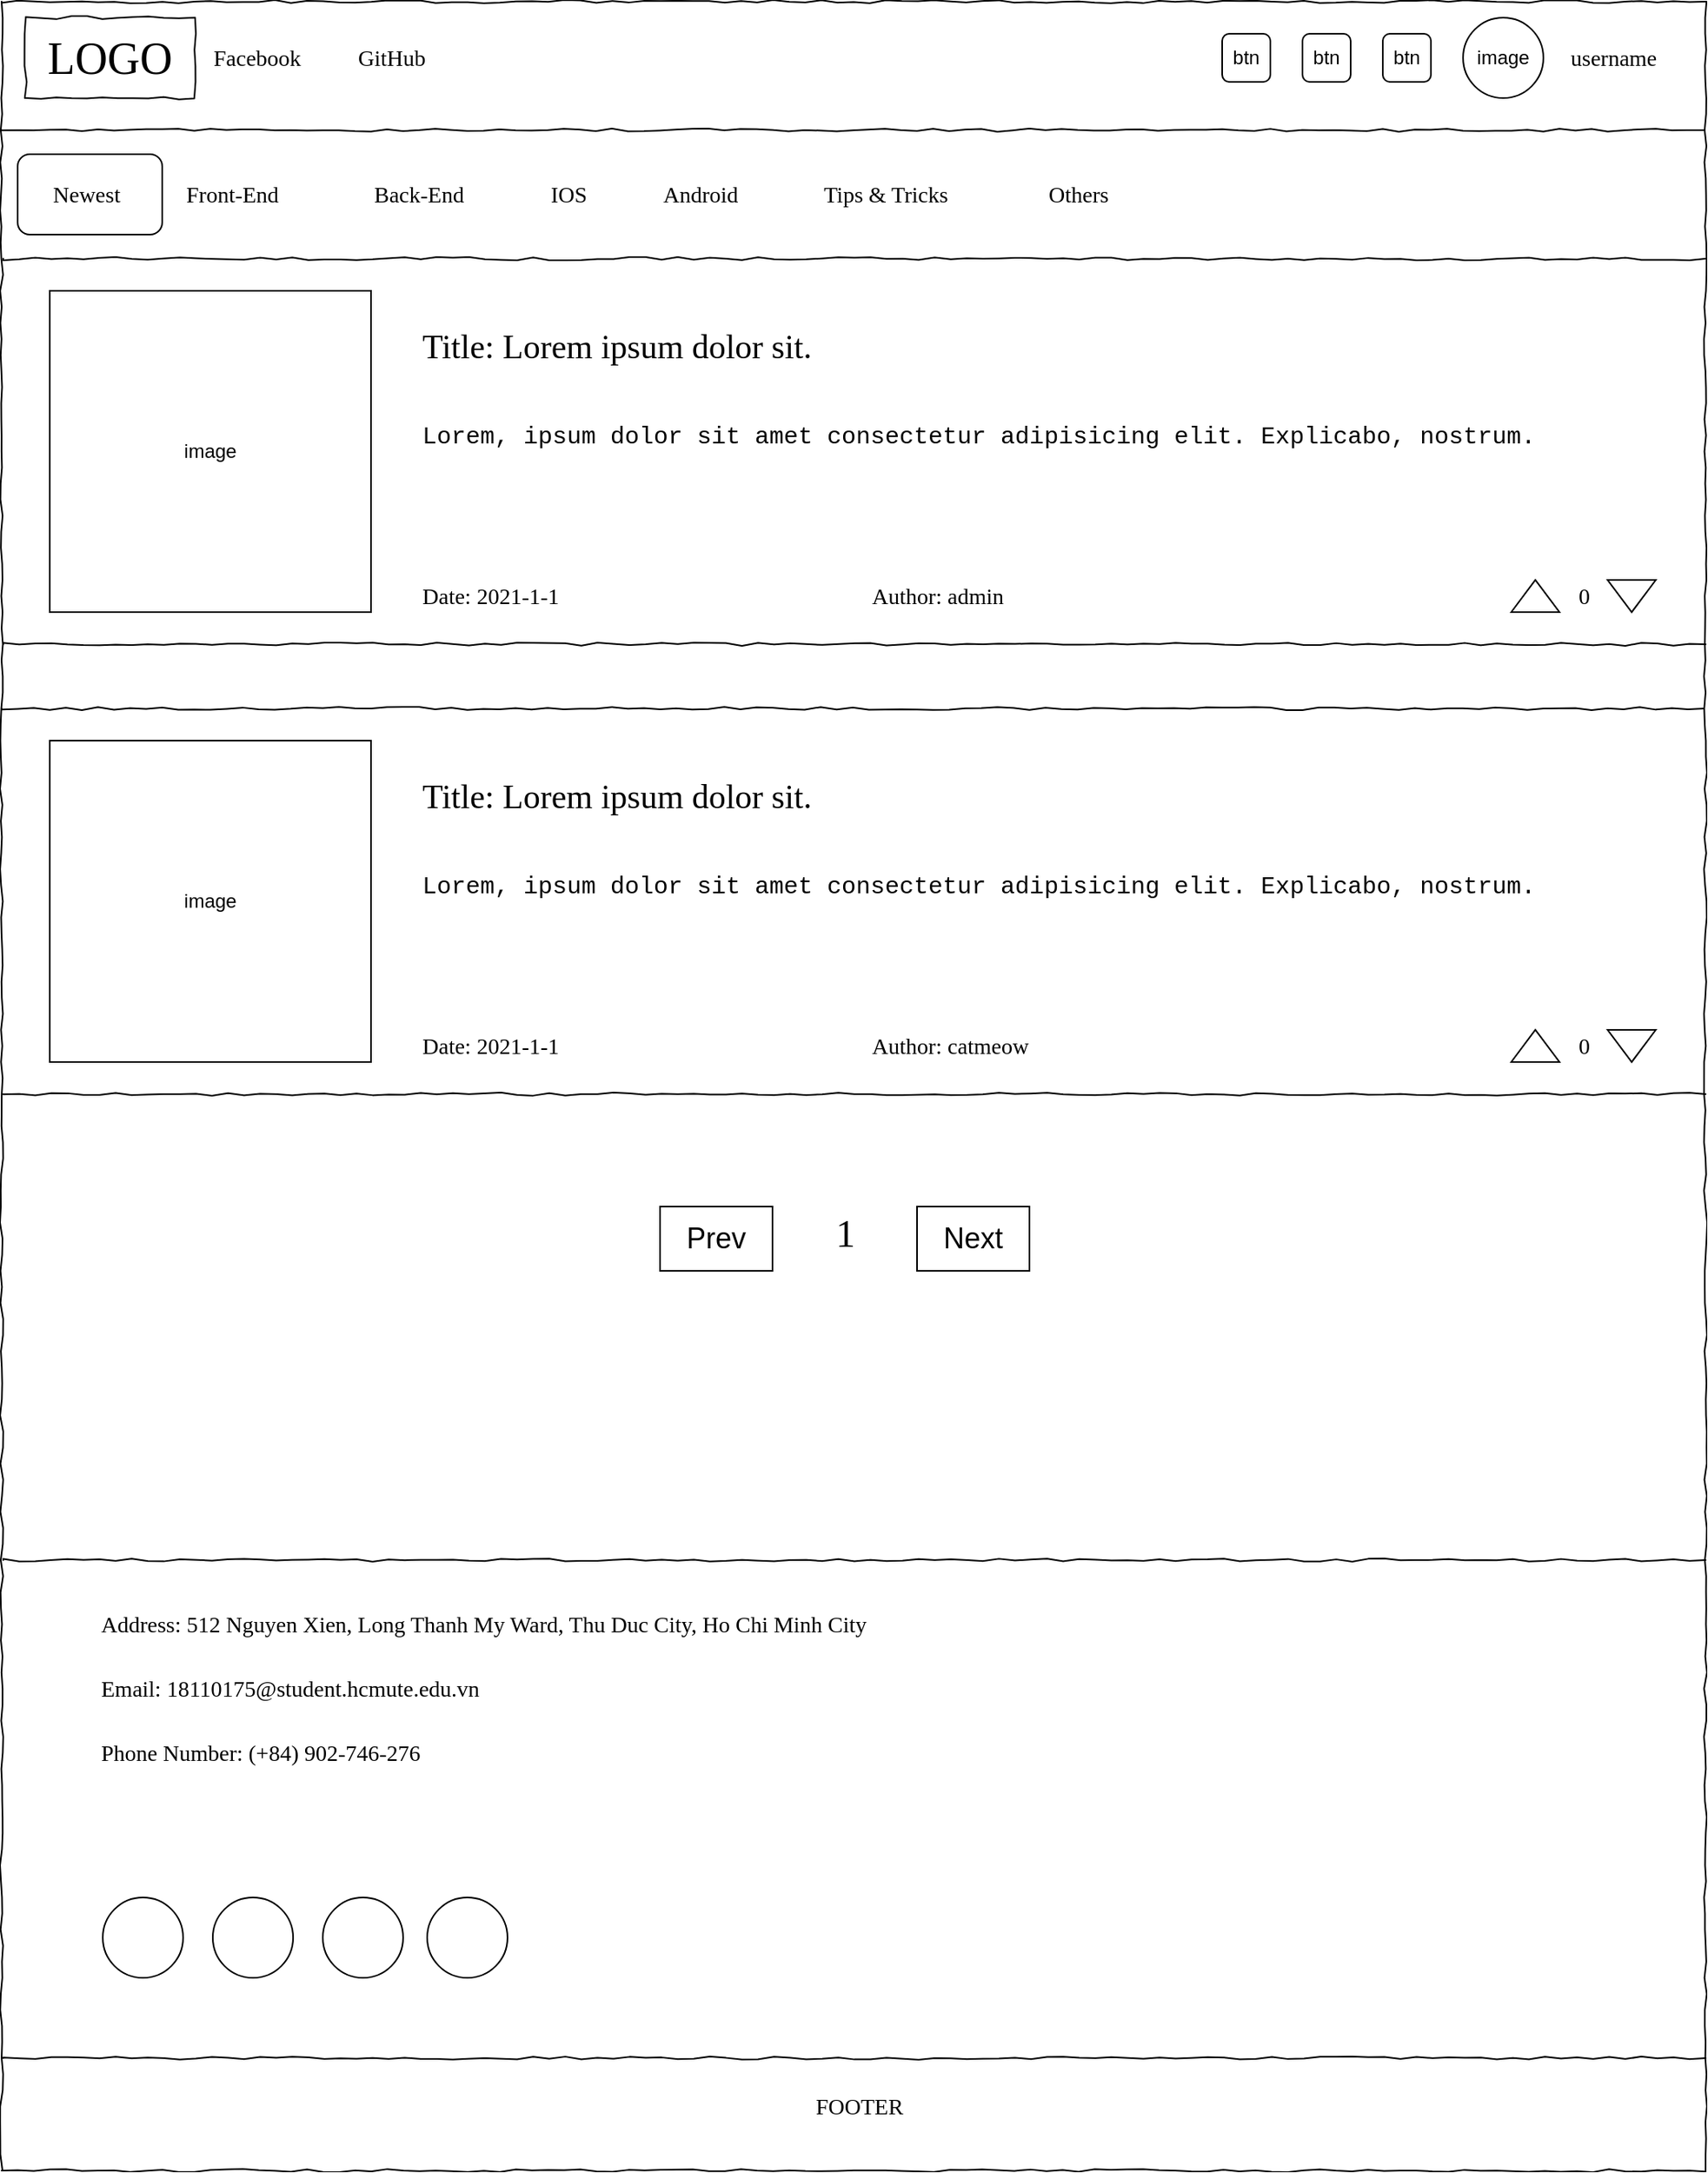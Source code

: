 <mxfile version="16.1.0" type="github" pages="4">
  <diagram name="HomePage" id="03018318-947c-dd8e-b7a3-06fadd420f32">
    <mxGraphModel dx="1246" dy="707" grid="1" gridSize="10" guides="1" tooltips="1" connect="1" arrows="1" fold="1" page="1" pageScale="1" pageWidth="1100" pageHeight="850" background="none" math="0" shadow="0">
      <root>
        <mxCell id="0" />
        <mxCell id="1" parent="0" />
        <mxCell id="677b7b8949515195-1" value="&lt;span style=&quot;color: rgba(0 , 0 , 0 , 0) ; font-family: monospace ; font-size: 0px&quot;&gt;jjhhgv&lt;/span&gt;" style="whiteSpace=wrap;html=1;rounded=0;shadow=0;labelBackgroundColor=none;strokeColor=#000000;strokeWidth=1;fillColor=none;fontFamily=Verdana;fontSize=12;fontColor=#000000;align=center;comic=1;" parent="1" vertex="1">
          <mxGeometry x="20" y="20" width="1061" height="1350" as="geometry" />
        </mxCell>
        <mxCell id="677b7b8949515195-2" value="LOGO" style="whiteSpace=wrap;html=1;rounded=0;shadow=0;labelBackgroundColor=none;strokeWidth=1;fontFamily=Verdana;fontSize=28;align=center;comic=1;" parent="1" vertex="1">
          <mxGeometry x="35" y="30" width="105" height="50" as="geometry" />
        </mxCell>
        <mxCell id="677b7b8949515195-4" value="Facebook" style="text;html=1;points=[];align=left;verticalAlign=top;spacingTop=-4;fontSize=14;fontFamily=Verdana" parent="1" vertex="1">
          <mxGeometry x="150" y="45" width="70" height="20" as="geometry" />
        </mxCell>
        <mxCell id="677b7b8949515195-5" value="GitHub" style="text;html=1;points=[];align=left;verticalAlign=top;spacingTop=-4;fontSize=14;fontFamily=Verdana" parent="1" vertex="1">
          <mxGeometry x="240" y="45" width="60" height="20" as="geometry" />
        </mxCell>
        <mxCell id="677b7b8949515195-6" value="username" style="text;html=1;points=[];align=left;verticalAlign=top;spacingTop=-4;fontSize=14;fontFamily=Verdana" parent="1" vertex="1">
          <mxGeometry x="995" y="45" width="60" height="20" as="geometry" />
        </mxCell>
        <mxCell id="677b7b8949515195-9" value="" style="line;strokeWidth=1;html=1;rounded=0;shadow=0;labelBackgroundColor=none;fillColor=none;fontFamily=Verdana;fontSize=14;fontColor=#000000;align=center;comic=1;" parent="1" vertex="1">
          <mxGeometry x="20" y="50" width="1060" height="100" as="geometry" />
        </mxCell>
        <mxCell id="677b7b8949515195-12" value="Front-End" style="text;html=1;points=[];align=left;verticalAlign=top;spacingTop=-4;fontSize=14;fontFamily=Verdana" parent="1" vertex="1">
          <mxGeometry x="133" y="130" width="87" height="20" as="geometry" />
        </mxCell>
        <mxCell id="677b7b8949515195-13" value="Back-End" style="text;html=1;points=[];align=left;verticalAlign=top;spacingTop=-4;fontSize=14;fontFamily=Verdana" parent="1" vertex="1">
          <mxGeometry x="250" y="130" width="60" height="20" as="geometry" />
        </mxCell>
        <mxCell id="U6qzgW5tZ1UKqhicehqg-9" value="image" style="ellipse;whiteSpace=wrap;html=1;aspect=fixed;" parent="1" vertex="1">
          <mxGeometry x="930" y="30" width="50" height="50" as="geometry" />
        </mxCell>
        <mxCell id="U6qzgW5tZ1UKqhicehqg-12" value="IOS" style="text;html=1;points=[];align=left;verticalAlign=top;spacingTop=-4;fontSize=14;fontFamily=Verdana" parent="1" vertex="1">
          <mxGeometry x="360" y="130" width="60" height="20" as="geometry" />
        </mxCell>
        <mxCell id="U6qzgW5tZ1UKqhicehqg-13" value="Android" style="text;html=1;points=[];align=left;verticalAlign=top;spacingTop=-4;fontSize=14;fontFamily=Verdana" parent="1" vertex="1">
          <mxGeometry x="430" y="130" width="60" height="20" as="geometry" />
        </mxCell>
        <mxCell id="U6qzgW5tZ1UKqhicehqg-14" value="Tips &amp;amp; Tricks" style="text;html=1;points=[];align=left;verticalAlign=top;spacingTop=-4;fontSize=14;fontFamily=Verdana" parent="1" vertex="1">
          <mxGeometry x="530" y="130" width="60" height="20" as="geometry" />
        </mxCell>
        <mxCell id="U6qzgW5tZ1UKqhicehqg-15" value="Others" style="text;html=1;points=[];align=left;verticalAlign=top;spacingTop=-4;fontSize=14;fontFamily=Verdana" parent="1" vertex="1">
          <mxGeometry x="670" y="130" width="60" height="20" as="geometry" />
        </mxCell>
        <mxCell id="U6qzgW5tZ1UKqhicehqg-17" value="image" style="whiteSpace=wrap;html=1;aspect=fixed;" parent="1" vertex="1">
          <mxGeometry x="50" y="200" width="200" height="200" as="geometry" />
        </mxCell>
        <mxCell id="U6qzgW5tZ1UKqhicehqg-20" value="Date: 2021-1-1" style="text;html=1;points=[];align=left;verticalAlign=top;spacingTop=-4;fontSize=14;fontFamily=Verdana" parent="1" vertex="1">
          <mxGeometry x="280" y="380" width="110" height="20" as="geometry" />
        </mxCell>
        <mxCell id="U6qzgW5tZ1UKqhicehqg-21" value="Author: admin" style="text;html=1;points=[];align=left;verticalAlign=top;spacingTop=-4;fontSize=14;fontFamily=Verdana" parent="1" vertex="1">
          <mxGeometry x="560" y="380" width="60" height="20" as="geometry" />
        </mxCell>
        <mxCell id="U6qzgW5tZ1UKqhicehqg-28" value="" style="triangle;whiteSpace=wrap;html=1;strokeWidth=1;direction=south;" parent="1" vertex="1">
          <mxGeometry x="1020" y="380" width="30" height="20" as="geometry" />
        </mxCell>
        <mxCell id="U6qzgW5tZ1UKqhicehqg-29" value="" style="triangle;whiteSpace=wrap;html=1;strokeWidth=1;direction=north;" parent="1" vertex="1">
          <mxGeometry x="960" y="380" width="30" height="20" as="geometry" />
        </mxCell>
        <mxCell id="U6qzgW5tZ1UKqhicehqg-30" value="0" style="text;html=1;points=[];align=center;verticalAlign=top;spacingTop=-4;fontSize=14;fontFamily=Verdana" parent="1" vertex="1">
          <mxGeometry x="990" y="380" width="30" height="20" as="geometry" />
        </mxCell>
        <mxCell id="U6qzgW5tZ1UKqhicehqg-31" value="image" style="whiteSpace=wrap;html=1;aspect=fixed;" parent="1" vertex="1">
          <mxGeometry x="50" y="480" width="200" height="200" as="geometry" />
        </mxCell>
        <mxCell id="U6qzgW5tZ1UKqhicehqg-32" value="&lt;span style=&quot;font-size: 21px&quot;&gt;Title:&amp;nbsp;&lt;/span&gt;&lt;span style=&quot;font-size: 21px&quot;&gt;Lorem ipsum dolor sit.&lt;/span&gt;" style="text;html=1;points=[];align=left;verticalAlign=top;spacingTop=-4;fontSize=14;fontFamily=Verdana" parent="1" vertex="1">
          <mxGeometry x="280" y="220" width="220" height="40" as="geometry" />
        </mxCell>
        <mxCell id="U6qzgW5tZ1UKqhicehqg-33" value="&lt;font style=&quot;font-size: 21px&quot;&gt;Title:&amp;nbsp;Lorem ipsum dolor sit.&lt;/font&gt;" style="text;html=1;points=[];align=left;verticalAlign=top;spacingTop=-4;fontSize=14;fontFamily=Verdana" parent="1" vertex="1">
          <mxGeometry x="280" y="500" width="220" height="40" as="geometry" />
        </mxCell>
        <mxCell id="U6qzgW5tZ1UKqhicehqg-34" value="Date: 2021-1-1" style="text;html=1;points=[];align=left;verticalAlign=top;spacingTop=-4;fontSize=14;fontFamily=Verdana" parent="1" vertex="1">
          <mxGeometry x="280" y="660" width="110" height="20" as="geometry" />
        </mxCell>
        <mxCell id="U6qzgW5tZ1UKqhicehqg-35" value="Author: catmeow" style="text;html=1;points=[];align=left;verticalAlign=top;spacingTop=-4;fontSize=14;fontFamily=Verdana" parent="1" vertex="1">
          <mxGeometry x="560" y="660" width="60" height="20" as="geometry" />
        </mxCell>
        <mxCell id="U6qzgW5tZ1UKqhicehqg-36" value="" style="triangle;whiteSpace=wrap;html=1;strokeWidth=1;direction=north;" parent="1" vertex="1">
          <mxGeometry x="960" y="660" width="30" height="20" as="geometry" />
        </mxCell>
        <mxCell id="U6qzgW5tZ1UKqhicehqg-37" value="" style="triangle;whiteSpace=wrap;html=1;strokeWidth=1;direction=south;" parent="1" vertex="1">
          <mxGeometry x="1020" y="660" width="30" height="20" as="geometry" />
        </mxCell>
        <mxCell id="U6qzgW5tZ1UKqhicehqg-38" value="0" style="text;html=1;points=[];align=center;verticalAlign=top;spacingTop=-4;fontSize=14;fontFamily=Verdana" parent="1" vertex="1">
          <mxGeometry x="990" y="660" width="30" height="20" as="geometry" />
        </mxCell>
        <mxCell id="U6qzgW5tZ1UKqhicehqg-40" value="Prev" style="rounded=0;whiteSpace=wrap;html=1;fontSize=18;strokeWidth=1;" parent="1" vertex="1">
          <mxGeometry x="430" y="770" width="70" height="40" as="geometry" />
        </mxCell>
        <mxCell id="U6qzgW5tZ1UKqhicehqg-41" value="Next" style="rounded=0;whiteSpace=wrap;html=1;fontSize=18;strokeWidth=1;" parent="1" vertex="1">
          <mxGeometry x="590" y="770" width="70" height="40" as="geometry" />
        </mxCell>
        <mxCell id="U6qzgW5tZ1UKqhicehqg-42" value="&lt;span style=&quot;line-height: 1.2&quot;&gt;&lt;font style=&quot;font-size: 24px&quot;&gt;1&lt;/font&gt;&lt;/span&gt;" style="text;html=1;points=[];align=center;verticalAlign=top;spacingTop=-4;fontSize=14;fontFamily=Verdana" parent="1" vertex="1">
          <mxGeometry x="510" y="770" width="70" height="40" as="geometry" />
        </mxCell>
        <mxCell id="l-I5OwBLCRgFZHkfo6L_-5" value="Address: 512 Nguyen Xien, Long Thanh My Ward, Thu Duc City, Ho Chi Minh City" style="text;html=1;points=[];align=left;verticalAlign=top;spacingTop=-4;fontSize=14;fontFamily=Verdana" parent="1" vertex="1">
          <mxGeometry x="80" y="1020" width="690" height="20" as="geometry" />
        </mxCell>
        <mxCell id="l-I5OwBLCRgFZHkfo6L_-6" value="Email: 18110175@student.hcmute.edu.vn" style="text;html=1;points=[];align=left;verticalAlign=top;spacingTop=-4;fontSize=14;fontFamily=Verdana" parent="1" vertex="1">
          <mxGeometry x="80" y="1060" width="310" height="20" as="geometry" />
        </mxCell>
        <mxCell id="l-I5OwBLCRgFZHkfo6L_-7" value="Phone Number: (+84) 902-746-276" style="text;html=1;points=[];align=left;verticalAlign=top;spacingTop=-4;fontSize=14;fontFamily=Verdana" parent="1" vertex="1">
          <mxGeometry x="80" y="1100" width="320" height="20" as="geometry" />
        </mxCell>
        <mxCell id="l-I5OwBLCRgFZHkfo6L_-12" value="" style="ellipse;whiteSpace=wrap;html=1;aspect=fixed;rounded=0;shadow=0;glass=0;sketch=0;fontSize=24;strokeWidth=1;" parent="1" vertex="1">
          <mxGeometry x="83" y="1200" width="50" height="50" as="geometry" />
        </mxCell>
        <mxCell id="l-I5OwBLCRgFZHkfo6L_-15" value="FOOTER" style="text;html=1;points=[];align=left;verticalAlign=top;spacingTop=-4;fontSize=14;fontFamily=Verdana" parent="1" vertex="1">
          <mxGeometry x="525" y="1320" width="70" height="20" as="geometry" />
        </mxCell>
        <mxCell id="l-I5OwBLCRgFZHkfo6L_-16" value="&lt;div style=&quot;background-color: rgb(255, 255, 255); font-family: menlo, monaco, &amp;quot;courier new&amp;quot;, monospace; font-size: 15px; line-height: 18px;&quot;&gt;Lorem, ipsum dolor sit amet consectetur adipisicing elit. Explicabo, nostrum.&lt;/div&gt;" style="text;html=1;points=[];align=left;verticalAlign=top;spacingTop=-4;fontSize=15;fontFamily=Verdana" parent="1" vertex="1">
          <mxGeometry x="280" y="280" width="60" height="20" as="geometry" />
        </mxCell>
        <mxCell id="l-I5OwBLCRgFZHkfo6L_-17" value="&lt;div style=&quot;background-color: rgb(255, 255, 255); font-family: menlo, monaco, &amp;quot;courier new&amp;quot;, monospace; font-size: 15px; line-height: 18px;&quot;&gt;Lorem, ipsum dolor sit amet consectetur adipisicing elit. Explicabo, nostrum.&lt;/div&gt;" style="text;html=1;points=[];align=left;verticalAlign=top;spacingTop=-4;fontSize=15;fontFamily=Verdana" parent="1" vertex="1">
          <mxGeometry x="280" y="560" width="60" height="20" as="geometry" />
        </mxCell>
        <mxCell id="mXzfX_LzROd3ApEP94NG-2" value="btn" style="rounded=1;whiteSpace=wrap;html=1;" vertex="1" parent="1">
          <mxGeometry x="830" y="40" width="30" height="30" as="geometry" />
        </mxCell>
        <mxCell id="mXzfX_LzROd3ApEP94NG-3" value="btn" style="rounded=1;whiteSpace=wrap;html=1;" vertex="1" parent="1">
          <mxGeometry x="880" y="40" width="30" height="30" as="geometry" />
        </mxCell>
        <mxCell id="mXzfX_LzROd3ApEP94NG-4" value="btn" style="rounded=1;whiteSpace=wrap;html=1;" vertex="1" parent="1">
          <mxGeometry x="780" y="40" width="30" height="30" as="geometry" />
        </mxCell>
        <mxCell id="mXzfX_LzROd3ApEP94NG-5" value="" style="rounded=1;whiteSpace=wrap;html=1;" vertex="1" parent="1">
          <mxGeometry x="30" y="115" width="90" height="50" as="geometry" />
        </mxCell>
        <mxCell id="677b7b8949515195-11" value="Newest" style="text;html=1;points=[];align=left;verticalAlign=top;spacingTop=-4;fontSize=14;fontFamily=Verdana" parent="1" vertex="1">
          <mxGeometry x="50" y="130" width="60" height="20" as="geometry" />
        </mxCell>
        <mxCell id="njDdzS2sQ7bEMdbGtDHy-3" value="" style="ellipse;whiteSpace=wrap;html=1;aspect=fixed;rounded=0;shadow=0;glass=0;sketch=0;fontSize=24;strokeWidth=1;" vertex="1" parent="1">
          <mxGeometry x="151.5" y="1200" width="50" height="50" as="geometry" />
        </mxCell>
        <mxCell id="njDdzS2sQ7bEMdbGtDHy-4" value="" style="ellipse;whiteSpace=wrap;html=1;aspect=fixed;rounded=0;shadow=0;glass=0;sketch=0;fontSize=24;strokeWidth=1;" vertex="1" parent="1">
          <mxGeometry x="220" y="1200" width="50" height="50" as="geometry" />
        </mxCell>
        <mxCell id="njDdzS2sQ7bEMdbGtDHy-5" value="" style="ellipse;whiteSpace=wrap;html=1;aspect=fixed;rounded=0;shadow=0;glass=0;sketch=0;fontSize=24;strokeWidth=1;" vertex="1" parent="1">
          <mxGeometry x="285" y="1200" width="50" height="50" as="geometry" />
        </mxCell>
        <mxCell id="njDdzS2sQ7bEMdbGtDHy-7" value="" style="line;strokeWidth=1;html=1;rounded=0;shadow=0;labelBackgroundColor=none;fillColor=none;fontFamily=Verdana;fontSize=14;fontColor=#000000;align=center;comic=1;" vertex="1" parent="1">
          <mxGeometry x="21" y="130" width="1060" height="100" as="geometry" />
        </mxCell>
        <mxCell id="njDdzS2sQ7bEMdbGtDHy-8" value="" style="line;strokeWidth=1;html=1;rounded=0;shadow=0;labelBackgroundColor=none;fillColor=none;fontFamily=Verdana;fontSize=14;fontColor=#000000;align=center;comic=1;" vertex="1" parent="1">
          <mxGeometry x="21" y="370" width="1060" height="100" as="geometry" />
        </mxCell>
        <mxCell id="njDdzS2sQ7bEMdbGtDHy-9" value="" style="line;strokeWidth=1;html=1;rounded=0;shadow=0;labelBackgroundColor=none;fillColor=none;fontFamily=Verdana;fontSize=14;fontColor=#000000;align=center;comic=1;" vertex="1" parent="1">
          <mxGeometry x="20" y="410" width="1060" height="100" as="geometry" />
        </mxCell>
        <mxCell id="njDdzS2sQ7bEMdbGtDHy-10" value="" style="line;strokeWidth=1;html=1;rounded=0;shadow=0;labelBackgroundColor=none;fillColor=none;fontFamily=Verdana;fontSize=14;fontColor=#000000;align=center;comic=1;" vertex="1" parent="1">
          <mxGeometry x="21" y="650" width="1060" height="100" as="geometry" />
        </mxCell>
        <mxCell id="njDdzS2sQ7bEMdbGtDHy-11" value="" style="line;strokeWidth=1;html=1;rounded=0;shadow=0;labelBackgroundColor=none;fillColor=none;fontFamily=Verdana;fontSize=14;fontColor=#000000;align=center;comic=1;" vertex="1" parent="1">
          <mxGeometry x="21" y="1250" width="1060" height="100" as="geometry" />
        </mxCell>
        <mxCell id="njDdzS2sQ7bEMdbGtDHy-12" value="" style="line;strokeWidth=1;html=1;rounded=0;shadow=0;labelBackgroundColor=none;fillColor=none;fontFamily=Verdana;fontSize=14;fontColor=#000000;align=center;comic=1;" vertex="1" parent="1">
          <mxGeometry x="21" y="940" width="1060" height="100" as="geometry" />
        </mxCell>
      </root>
    </mxGraphModel>
  </diagram>
  <diagram id="Vc_ujapsfLReIZhN2_QM" name="Page-2">
    <mxGraphModel dx="1163" dy="660" grid="1" gridSize="10" guides="1" tooltips="1" connect="1" arrows="1" fold="1" page="1" pageScale="1" pageWidth="850" pageHeight="1100" math="0" shadow="0">
      <root>
        <mxCell id="QFM437kmrdviyDUw9z9s-0" />
        <mxCell id="QFM437kmrdviyDUw9z9s-1" parent="QFM437kmrdviyDUw9z9s-0" />
        <mxCell id="J9zRjc5HrnkV6WT7q6qR-47" value="&lt;span style=&quot;color: rgba(0 , 0 , 0 , 0) ; font-family: monospace ; font-size: 0px&quot;&gt;jjhhgv&lt;/span&gt;" style="whiteSpace=wrap;html=1;rounded=0;shadow=0;labelBackgroundColor=none;strokeColor=#000000;strokeWidth=1;fillColor=none;fontFamily=Verdana;fontSize=12;fontColor=#000000;align=center;comic=1;" vertex="1" parent="QFM437kmrdviyDUw9z9s-1">
          <mxGeometry x="29" y="20" width="1061" height="1430" as="geometry" />
        </mxCell>
        <mxCell id="J9zRjc5HrnkV6WT7q6qR-48" value="LOGO" style="whiteSpace=wrap;html=1;rounded=0;shadow=0;labelBackgroundColor=none;strokeWidth=1;fontFamily=Verdana;fontSize=28;align=center;comic=1;" vertex="1" parent="QFM437kmrdviyDUw9z9s-1">
          <mxGeometry x="45" y="40" width="105" height="50" as="geometry" />
        </mxCell>
        <mxCell id="J9zRjc5HrnkV6WT7q6qR-49" value="Facebook" style="text;html=1;points=[];align=left;verticalAlign=top;spacingTop=-4;fontSize=14;fontFamily=Verdana" vertex="1" parent="QFM437kmrdviyDUw9z9s-1">
          <mxGeometry x="160" y="55" width="70" height="20" as="geometry" />
        </mxCell>
        <mxCell id="J9zRjc5HrnkV6WT7q6qR-50" value="GitHub" style="text;html=1;points=[];align=left;verticalAlign=top;spacingTop=-4;fontSize=14;fontFamily=Verdana" vertex="1" parent="QFM437kmrdviyDUw9z9s-1">
          <mxGeometry x="250" y="55" width="60" height="20" as="geometry" />
        </mxCell>
        <mxCell id="J9zRjc5HrnkV6WT7q6qR-51" value="Username" style="text;html=1;points=[];align=left;verticalAlign=top;spacingTop=-4;fontSize=14;fontFamily=Verdana" vertex="1" parent="QFM437kmrdviyDUw9z9s-1">
          <mxGeometry x="1000" y="45" width="60" height="20" as="geometry" />
        </mxCell>
        <mxCell id="J9zRjc5HrnkV6WT7q6qR-52" value="" style="line;strokeWidth=1;html=1;rounded=0;shadow=0;labelBackgroundColor=none;fillColor=none;fontFamily=Verdana;fontSize=14;fontColor=#000000;align=center;comic=1;" vertex="1" parent="QFM437kmrdviyDUw9z9s-1">
          <mxGeometry x="30" y="60" width="1060" height="100" as="geometry" />
        </mxCell>
        <mxCell id="J9zRjc5HrnkV6WT7q6qR-53" value="Newest" style="text;html=1;points=[];align=left;verticalAlign=top;spacingTop=-4;fontSize=14;fontFamily=Verdana" vertex="1" parent="QFM437kmrdviyDUw9z9s-1">
          <mxGeometry x="60" y="140" width="60" height="20" as="geometry" />
        </mxCell>
        <mxCell id="J9zRjc5HrnkV6WT7q6qR-54" value="Front-End" style="text;html=1;points=[];align=left;verticalAlign=top;spacingTop=-4;fontSize=14;fontFamily=Verdana" vertex="1" parent="QFM437kmrdviyDUw9z9s-1">
          <mxGeometry x="143" y="140" width="87" height="20" as="geometry" />
        </mxCell>
        <mxCell id="J9zRjc5HrnkV6WT7q6qR-55" value="Back-End" style="text;html=1;points=[];align=left;verticalAlign=top;spacingTop=-4;fontSize=14;fontFamily=Verdana" vertex="1" parent="QFM437kmrdviyDUw9z9s-1">
          <mxGeometry x="260" y="140" width="60" height="20" as="geometry" />
        </mxCell>
        <mxCell id="J9zRjc5HrnkV6WT7q6qR-59" value="IOS" style="text;html=1;points=[];align=left;verticalAlign=top;spacingTop=-4;fontSize=14;fontFamily=Verdana" vertex="1" parent="QFM437kmrdviyDUw9z9s-1">
          <mxGeometry x="370" y="140" width="60" height="20" as="geometry" />
        </mxCell>
        <mxCell id="J9zRjc5HrnkV6WT7q6qR-60" value="Android" style="text;html=1;points=[];align=left;verticalAlign=top;spacingTop=-4;fontSize=14;fontFamily=Verdana" vertex="1" parent="QFM437kmrdviyDUw9z9s-1">
          <mxGeometry x="440" y="140" width="60" height="20" as="geometry" />
        </mxCell>
        <mxCell id="J9zRjc5HrnkV6WT7q6qR-61" value="Tips &amp;amp; Tricks" style="text;html=1;points=[];align=left;verticalAlign=top;spacingTop=-4;fontSize=14;fontFamily=Verdana" vertex="1" parent="QFM437kmrdviyDUw9z9s-1">
          <mxGeometry x="540" y="140" width="60" height="20" as="geometry" />
        </mxCell>
        <mxCell id="J9zRjc5HrnkV6WT7q6qR-62" value="Others" style="text;html=1;points=[];align=left;verticalAlign=top;spacingTop=-4;fontSize=14;fontFamily=Verdana" vertex="1" parent="QFM437kmrdviyDUw9z9s-1">
          <mxGeometry x="680" y="140" width="60" height="20" as="geometry" />
        </mxCell>
        <mxCell id="J9zRjc5HrnkV6WT7q6qR-66" value="" style="line;strokeWidth=1;html=1;" vertex="1" parent="QFM437kmrdviyDUw9z9s-1">
          <mxGeometry x="50" y="440" width="1010" height="10" as="geometry" />
        </mxCell>
        <mxCell id="J9zRjc5HrnkV6WT7q6qR-67" value="" style="triangle;whiteSpace=wrap;html=1;strokeWidth=1;direction=south;" vertex="1" parent="QFM437kmrdviyDUw9z9s-1">
          <mxGeometry x="1030" y="390" width="30" height="20" as="geometry" />
        </mxCell>
        <mxCell id="J9zRjc5HrnkV6WT7q6qR-68" value="" style="triangle;whiteSpace=wrap;html=1;strokeWidth=1;direction=north;" vertex="1" parent="QFM437kmrdviyDUw9z9s-1">
          <mxGeometry x="970" y="390" width="30" height="20" as="geometry" />
        </mxCell>
        <mxCell id="J9zRjc5HrnkV6WT7q6qR-69" value="0" style="text;html=1;points=[];align=center;verticalAlign=top;spacingTop=-4;fontSize=14;fontFamily=Verdana" vertex="1" parent="QFM437kmrdviyDUw9z9s-1">
          <mxGeometry x="1000" y="390" width="30" height="20" as="geometry" />
        </mxCell>
        <mxCell id="J9zRjc5HrnkV6WT7q6qR-78" value="" style="line;strokeWidth=1;html=1;fontSize=18;" vertex="1" parent="QFM437kmrdviyDUw9z9s-1">
          <mxGeometry x="30" y="720" width="1060" height="10" as="geometry" />
        </mxCell>
        <mxCell id="J9zRjc5HrnkV6WT7q6qR-83" value="Address: 512 Nguyen Xien, Long Thanh My Ward, Thu Duc City, Ho Chi Minh City" style="text;html=1;points=[];align=left;verticalAlign=top;spacingTop=-4;fontSize=14;fontFamily=Verdana" vertex="1" parent="QFM437kmrdviyDUw9z9s-1">
          <mxGeometry x="90" y="1030" width="690" height="20" as="geometry" />
        </mxCell>
        <mxCell id="J9zRjc5HrnkV6WT7q6qR-84" value="Email: 18110175@student.hcmute.edu.vn" style="text;html=1;points=[];align=left;verticalAlign=top;spacingTop=-4;fontSize=14;fontFamily=Verdana" vertex="1" parent="QFM437kmrdviyDUw9z9s-1">
          <mxGeometry x="90" y="1070" width="310" height="20" as="geometry" />
        </mxCell>
        <mxCell id="J9zRjc5HrnkV6WT7q6qR-85" value="Phone Number: (+84) 902-746-276" style="text;html=1;points=[];align=left;verticalAlign=top;spacingTop=-4;fontSize=14;fontFamily=Verdana" vertex="1" parent="QFM437kmrdviyDUw9z9s-1">
          <mxGeometry x="90" y="1110" width="320" height="20" as="geometry" />
        </mxCell>
        <mxCell id="J9zRjc5HrnkV6WT7q6qR-86" value="" style="whiteSpace=wrap;html=1;aspect=fixed;rounded=0;shadow=0;glass=0;sketch=0;fontSize=24;strokeWidth=1;" vertex="1" parent="QFM437kmrdviyDUw9z9s-1">
          <mxGeometry x="190" y="1225" width="60" height="60" as="geometry" />
        </mxCell>
        <mxCell id="J9zRjc5HrnkV6WT7q6qR-87" value="" style="ellipse;whiteSpace=wrap;html=1;aspect=fixed;rounded=0;shadow=0;glass=0;sketch=0;fontSize=24;strokeWidth=1;" vertex="1" parent="QFM437kmrdviyDUw9z9s-1">
          <mxGeometry x="370" y="1225" width="60" height="60" as="geometry" />
        </mxCell>
        <mxCell id="J9zRjc5HrnkV6WT7q6qR-88" value="" style="ellipse;whiteSpace=wrap;html=1;aspect=fixed;rounded=0;shadow=0;glass=0;sketch=0;fontSize=24;strokeWidth=1;" vertex="1" parent="QFM437kmrdviyDUw9z9s-1">
          <mxGeometry x="100" y="1225" width="60" height="60" as="geometry" />
        </mxCell>
        <mxCell id="J9zRjc5HrnkV6WT7q6qR-89" value="" style="whiteSpace=wrap;html=1;aspect=fixed;rounded=0;shadow=0;glass=0;sketch=0;fontSize=24;strokeWidth=1;" vertex="1" parent="QFM437kmrdviyDUw9z9s-1">
          <mxGeometry x="280" y="1225" width="60" height="60" as="geometry" />
        </mxCell>
        <mxCell id="J9zRjc5HrnkV6WT7q6qR-90" value="" style="line;strokeWidth=1;html=1;rounded=0;shadow=0;glass=0;sketch=0;fontSize=24;" vertex="1" parent="QFM437kmrdviyDUw9z9s-1">
          <mxGeometry x="30" y="1335" width="1060" height="10" as="geometry" />
        </mxCell>
        <mxCell id="J9zRjc5HrnkV6WT7q6qR-91" value="FOOTER" style="text;html=1;points=[];align=left;verticalAlign=top;spacingTop=-4;fontSize=14;fontFamily=Verdana" vertex="1" parent="QFM437kmrdviyDUw9z9s-1">
          <mxGeometry x="520" y="1380" width="70" height="20" as="geometry" />
        </mxCell>
        <mxCell id="J9zRjc5HrnkV6WT7q6qR-94" value="&lt;font style=&quot;font-size: 21px&quot;&gt;Title:&amp;nbsp;Lorem ipsum dolor sit.&lt;/font&gt;" style="text;html=1;points=[];align=left;verticalAlign=top;spacingTop=-4;fontSize=14;fontFamily=Verdana" vertex="1" parent="QFM437kmrdviyDUw9z9s-1">
          <mxGeometry x="60" y="200" width="220" height="40" as="geometry" />
        </mxCell>
        <mxCell id="gz1fb6HNWRbYxSa_AyRu-0" value="Writen by:&amp;nbsp;" style="text;html=1;points=[];align=left;verticalAlign=top;spacingTop=-4;fontSize=14;fontFamily=Verdana" vertex="1" parent="QFM437kmrdviyDUw9z9s-1">
          <mxGeometry x="67.5" y="260" width="60" height="20" as="geometry" />
        </mxCell>
        <mxCell id="ZwXzAbeOLV06LXl5-z5t-0" value="&lt;span style=&quot;color: rgb(136 , 136 , 136) ; font-family: , , &amp;#34;segoe ui&amp;#34; , &amp;#34;roboto&amp;#34; , &amp;#34;helvetica neue&amp;#34; , &amp;#34;arial&amp;#34; , &amp;#34;noto sans&amp;#34; , &amp;#34;liberation sans&amp;#34; , sans-serif , &amp;#34;apple color emoji&amp;#34; , &amp;#34;segoe ui emoji&amp;#34; , &amp;#34;segoe ui symbol&amp;#34; , &amp;#34;noto color emoji&amp;#34; ; font-size: 13.6px ; background-color: rgb(255 , 255 , 255)&quot;&gt;Published:&lt;span class=&quot;Apple-converted-space&quot;&gt;&amp;nbsp;&lt;/span&gt;&lt;/span&gt;&lt;span style=&quot;color: rgb(136 , 136 , 136) ; font-family: , , &amp;#34;segoe ui&amp;#34; , &amp;#34;roboto&amp;#34; , &amp;#34;helvetica neue&amp;#34; , &amp;#34;arial&amp;#34; , &amp;#34;noto sans&amp;#34; , &amp;#34;liberation sans&amp;#34; , sans-serif , &amp;#34;apple color emoji&amp;#34; , &amp;#34;segoe ui emoji&amp;#34; , &amp;#34;segoe ui symbol&amp;#34; , &amp;#34;noto color emoji&amp;#34; ; font-size: 13.6px ; background-color: rgb(255 , 255 , 255)&quot;&gt;2021-12-24&lt;/span&gt;" style="text;html=1;points=[];align=left;verticalAlign=top;spacingTop=-4;fontSize=14;fontFamily=Verdana" vertex="1" parent="QFM437kmrdviyDUw9z9s-1">
          <mxGeometry x="510" y="360" width="60" height="20" as="geometry" />
        </mxCell>
        <mxCell id="B5GCZ-Fe7gn1SE5n1deW-0" value="Delete" style="rounded=0;whiteSpace=wrap;html=1;fontSize=15;strokeWidth=1;" vertex="1" parent="QFM437kmrdviyDUw9z9s-1">
          <mxGeometry x="960" y="320" width="100" height="30" as="geometry" />
        </mxCell>
        <mxCell id="zP-TMy3q1qAzWmzEcsW5-1" value="" style="rounded=0;whiteSpace=wrap;html=1;fontSize=15;strokeWidth=1;" vertex="1" parent="QFM437kmrdviyDUw9z9s-1">
          <mxGeometry x="80" y="470" width="240" height="40" as="geometry" />
        </mxCell>
        <mxCell id="LHz-jRXmCaE1oxNOT30w-0" value="Report" style="rounded=0;whiteSpace=wrap;html=1;fontSize=15;strokeWidth=1;" vertex="1" parent="QFM437kmrdviyDUw9z9s-1">
          <mxGeometry x="70" y="750" width="117.5" height="40" as="geometry" />
        </mxCell>
        <mxCell id="LHz-jRXmCaE1oxNOT30w-1" value="" style="whiteSpace=wrap;html=1;aspect=fixed;fontSize=15;strokeWidth=1;" vertex="1" parent="QFM437kmrdviyDUw9z9s-1">
          <mxGeometry x="70" y="820" width="120" height="120" as="geometry" />
        </mxCell>
        <mxCell id="lCDaY1ajCXPxl0Bh5YNS-0" value="Leave comment here" style="text;html=1;points=[];align=left;verticalAlign=top;spacingTop=-4;fontSize=14;fontFamily=Verdana" vertex="1" parent="QFM437kmrdviyDUw9z9s-1">
          <mxGeometry x="210" y="850" width="690" height="20" as="geometry" />
        </mxCell>
        <mxCell id="lCDaY1ajCXPxl0Bh5YNS-1" value="" style="rounded=0;whiteSpace=wrap;html=1;fontSize=15;strokeWidth=1;" vertex="1" parent="QFM437kmrdviyDUw9z9s-1">
          <mxGeometry x="950" y="880" width="50" height="40" as="geometry" />
        </mxCell>
        <mxCell id="lCDaY1ajCXPxl0Bh5YNS-4" value="" style="line;strokeWidth=1;html=1;fontSize=18;" vertex="1" parent="QFM437kmrdviyDUw9z9s-1">
          <mxGeometry x="29.5" y="1000" width="1060" height="10" as="geometry" />
        </mxCell>
        <mxCell id="Edn_CX0D-9-2S5yLM_P5-0" value="btn" style="rounded=1;whiteSpace=wrap;html=1;" vertex="1" parent="QFM437kmrdviyDUw9z9s-1">
          <mxGeometry x="780" y="40" width="30" height="30" as="geometry" />
        </mxCell>
        <mxCell id="jLQZs0ZoVovdmWJdHAop-0" value="btn" style="rounded=1;whiteSpace=wrap;html=1;" vertex="1" parent="QFM437kmrdviyDUw9z9s-1">
          <mxGeometry x="830" y="40" width="30" height="30" as="geometry" />
        </mxCell>
        <mxCell id="jLQZs0ZoVovdmWJdHAop-1" value="btn" style="rounded=1;whiteSpace=wrap;html=1;" vertex="1" parent="QFM437kmrdviyDUw9z9s-1">
          <mxGeometry x="880" y="40" width="30" height="30" as="geometry" />
        </mxCell>
        <mxCell id="Nca5CqsiSZ9UM3pTbyXd-0" value="image" style="ellipse;whiteSpace=wrap;html=1;aspect=fixed;" vertex="1" parent="QFM437kmrdviyDUw9z9s-1">
          <mxGeometry x="930" y="30" width="50" height="50" as="geometry" />
        </mxCell>
        <mxCell id="Y7boWaxOU6suGrzlLooB-0" value="&lt;div style=&quot;background-color: rgb(255 , 255 , 255) ; font-family: &amp;#34;menlo&amp;#34; , &amp;#34;monaco&amp;#34; , &amp;#34;courier new&amp;#34; , monospace ; line-height: 18px&quot;&gt;&lt;font style=&quot;font-size: 14px&quot;&gt;Lorem ipsum dolor sit amet consectetur adipisicing elit. Minima eum repellat corrupti? Accusamus tempora minus&amp;nbsp;&lt;/font&gt;&lt;/div&gt;&lt;div style=&quot;background-color: rgb(255 , 255 , 255) ; font-family: &amp;#34;menlo&amp;#34; , &amp;#34;monaco&amp;#34; , &amp;#34;courier new&amp;#34; , monospace ; line-height: 18px&quot;&gt;&lt;font style=&quot;font-size: 14px&quot;&gt;nostrum minima incidunt nemo error.&lt;/font&gt;&lt;/div&gt;" style="text;html=1;points=[];align=left;verticalAlign=top;spacingTop=-4;fontSize=14;fontFamily=Verdana" vertex="1" parent="QFM437kmrdviyDUw9z9s-1">
          <mxGeometry x="80" y="540" width="980" height="90" as="geometry" />
        </mxCell>
      </root>
    </mxGraphModel>
  </diagram>
  <diagram id="1NVi3jiKksQK9c_MZ7VS" name="Page-3">
    <mxGraphModel grid="1" gridSize="10" guides="1" tooltips="1" connect="1" arrows="1" page="1" fold="1" pageScale="1" pageWidth="850" pageHeight="1100" math="0" shadow="0">
      <root>
        <mxCell id="xaKUfxu0J0M9GEcCXMrB-0" />
        <mxCell id="xaKUfxu0J0M9GEcCXMrB-1" parent="xaKUfxu0J0M9GEcCXMrB-0" />
        <mxCell id="RWl3HgdmZ6tD3hOlo5_v-0" value="&lt;span style=&quot;color: rgba(0 , 0 , 0 , 0) ; font-family: monospace ; font-size: 0px&quot;&gt;jjhhgv&lt;/span&gt;" style="whiteSpace=wrap;html=1;rounded=0;shadow=0;labelBackgroundColor=none;strokeColor=#000000;strokeWidth=1;fillColor=none;fontFamily=Verdana;fontSize=12;fontColor=#000000;align=center;comic=1;" vertex="1" parent="xaKUfxu0J0M9GEcCXMrB-1">
          <mxGeometry x="20" y="20" width="1061" height="1730" as="geometry" />
        </mxCell>
        <mxCell id="RWl3HgdmZ6tD3hOlo5_v-1" value="LOGO" style="whiteSpace=wrap;html=1;rounded=0;shadow=0;labelBackgroundColor=none;strokeWidth=1;fontFamily=Verdana;fontSize=28;align=center;comic=1;" vertex="1" parent="xaKUfxu0J0M9GEcCXMrB-1">
          <mxGeometry x="35" y="30" width="105" height="50" as="geometry" />
        </mxCell>
        <mxCell id="RWl3HgdmZ6tD3hOlo5_v-2" value="Facebook" style="text;html=1;points=[];align=left;verticalAlign=top;spacingTop=-4;fontSize=14;fontFamily=Verdana" vertex="1" parent="xaKUfxu0J0M9GEcCXMrB-1">
          <mxGeometry x="150" y="45" width="70" height="20" as="geometry" />
        </mxCell>
        <mxCell id="RWl3HgdmZ6tD3hOlo5_v-3" value="GitHub" style="text;html=1;points=[];align=left;verticalAlign=top;spacingTop=-4;fontSize=14;fontFamily=Verdana" vertex="1" parent="xaKUfxu0J0M9GEcCXMrB-1">
          <mxGeometry x="240" y="45" width="60" height="20" as="geometry" />
        </mxCell>
        <mxCell id="RWl3HgdmZ6tD3hOlo5_v-4" value="username" style="text;html=1;points=[];align=left;verticalAlign=top;spacingTop=-4;fontSize=14;fontFamily=Verdana" vertex="1" parent="xaKUfxu0J0M9GEcCXMrB-1">
          <mxGeometry x="995" y="45" width="60" height="20" as="geometry" />
        </mxCell>
        <mxCell id="RWl3HgdmZ6tD3hOlo5_v-5" value="" style="line;strokeWidth=1;html=1;rounded=0;shadow=0;labelBackgroundColor=none;fillColor=none;fontFamily=Verdana;fontSize=14;fontColor=#000000;align=center;comic=1;" vertex="1" parent="xaKUfxu0J0M9GEcCXMrB-1">
          <mxGeometry x="20" y="50" width="1060" height="100" as="geometry" />
        </mxCell>
        <mxCell id="RWl3HgdmZ6tD3hOlo5_v-6" value="Front-End" style="text;html=1;points=[];align=left;verticalAlign=top;spacingTop=-4;fontSize=14;fontFamily=Verdana" vertex="1" parent="xaKUfxu0J0M9GEcCXMrB-1">
          <mxGeometry x="133" y="130" width="87" height="20" as="geometry" />
        </mxCell>
        <mxCell id="RWl3HgdmZ6tD3hOlo5_v-7" value="Back-End" style="text;html=1;points=[];align=left;verticalAlign=top;spacingTop=-4;fontSize=14;fontFamily=Verdana" vertex="1" parent="xaKUfxu0J0M9GEcCXMrB-1">
          <mxGeometry x="250" y="130" width="60" height="20" as="geometry" />
        </mxCell>
        <mxCell id="RWl3HgdmZ6tD3hOlo5_v-8" value="image" style="ellipse;whiteSpace=wrap;html=1;aspect=fixed;" vertex="1" parent="xaKUfxu0J0M9GEcCXMrB-1">
          <mxGeometry x="930" y="30" width="50" height="50" as="geometry" />
        </mxCell>
        <mxCell id="RWl3HgdmZ6tD3hOlo5_v-9" value="IOS" style="text;html=1;points=[];align=left;verticalAlign=top;spacingTop=-4;fontSize=14;fontFamily=Verdana" vertex="1" parent="xaKUfxu0J0M9GEcCXMrB-1">
          <mxGeometry x="360" y="130" width="60" height="20" as="geometry" />
        </mxCell>
        <mxCell id="RWl3HgdmZ6tD3hOlo5_v-10" value="Android" style="text;html=1;points=[];align=left;verticalAlign=top;spacingTop=-4;fontSize=14;fontFamily=Verdana" vertex="1" parent="xaKUfxu0J0M9GEcCXMrB-1">
          <mxGeometry x="430" y="130" width="60" height="20" as="geometry" />
        </mxCell>
        <mxCell id="RWl3HgdmZ6tD3hOlo5_v-11" value="Tips &amp;amp; Tricks" style="text;html=1;points=[];align=left;verticalAlign=top;spacingTop=-4;fontSize=14;fontFamily=Verdana" vertex="1" parent="xaKUfxu0J0M9GEcCXMrB-1">
          <mxGeometry x="530" y="130" width="60" height="20" as="geometry" />
        </mxCell>
        <mxCell id="RWl3HgdmZ6tD3hOlo5_v-12" value="Others" style="text;html=1;points=[];align=left;verticalAlign=top;spacingTop=-4;fontSize=14;fontFamily=Verdana" vertex="1" parent="xaKUfxu0J0M9GEcCXMrB-1">
          <mxGeometry x="670" y="130" width="60" height="20" as="geometry" />
        </mxCell>
        <mxCell id="RWl3HgdmZ6tD3hOlo5_v-14" value="Date: 2021-1-1" style="text;html=1;points=[];align=left;verticalAlign=top;spacingTop=-4;fontSize=14;fontFamily=Verdana" vertex="1" parent="xaKUfxu0J0M9GEcCXMrB-1">
          <mxGeometry x="430" y="290" width="110" height="20" as="geometry" />
        </mxCell>
        <mxCell id="RWl3HgdmZ6tD3hOlo5_v-15" value="Author: admin" style="text;html=1;points=[];align=left;verticalAlign=top;spacingTop=-4;fontSize=14;fontFamily=Verdana" vertex="1" parent="xaKUfxu0J0M9GEcCXMrB-1">
          <mxGeometry x="45" y="290" width="60" height="20" as="geometry" />
        </mxCell>
        <mxCell id="RWl3HgdmZ6tD3hOlo5_v-16" value="" style="triangle;whiteSpace=wrap;html=1;strokeWidth=1;direction=south;" vertex="1" parent="xaKUfxu0J0M9GEcCXMrB-1">
          <mxGeometry x="1025" y="290" width="30" height="20" as="geometry" />
        </mxCell>
        <mxCell id="RWl3HgdmZ6tD3hOlo5_v-17" value="" style="triangle;whiteSpace=wrap;html=1;strokeWidth=1;direction=north;" vertex="1" parent="xaKUfxu0J0M9GEcCXMrB-1">
          <mxGeometry x="965" y="290" width="30" height="20" as="geometry" />
        </mxCell>
        <mxCell id="RWl3HgdmZ6tD3hOlo5_v-18" value="0" style="text;html=1;points=[];align=center;verticalAlign=top;spacingTop=-4;fontSize=14;fontFamily=Verdana" vertex="1" parent="xaKUfxu0J0M9GEcCXMrB-1">
          <mxGeometry x="995" y="290" width="30" height="20" as="geometry" />
        </mxCell>
        <mxCell id="RWl3HgdmZ6tD3hOlo5_v-20" value="&lt;span style=&quot;font-size: 21px&quot;&gt;Title:&amp;nbsp;&lt;/span&gt;&lt;span style=&quot;font-size: 21px&quot;&gt;Lorem ipsum dolor sit.&lt;/span&gt;" style="text;html=1;points=[];align=left;verticalAlign=top;spacingTop=-4;fontSize=14;fontFamily=Verdana" vertex="1" parent="xaKUfxu0J0M9GEcCXMrB-1">
          <mxGeometry x="40" y="200" width="220" height="40" as="geometry" />
        </mxCell>
        <mxCell id="RWl3HgdmZ6tD3hOlo5_v-30" value="Address: 512 Nguyen Xien, Long Thanh My Ward, Thu Duc City, Ho Chi Minh City" style="text;html=1;points=[];align=left;verticalAlign=top;spacingTop=-4;fontSize=14;fontFamily=Verdana" vertex="1" parent="xaKUfxu0J0M9GEcCXMrB-1">
          <mxGeometry x="80" y="1410" width="690" height="20" as="geometry" />
        </mxCell>
        <mxCell id="RWl3HgdmZ6tD3hOlo5_v-31" value="Email: 18110175@student.hcmute.edu.vn" style="text;html=1;points=[];align=left;verticalAlign=top;spacingTop=-4;fontSize=14;fontFamily=Verdana" vertex="1" parent="xaKUfxu0J0M9GEcCXMrB-1">
          <mxGeometry x="80" y="1450" width="310" height="20" as="geometry" />
        </mxCell>
        <mxCell id="RWl3HgdmZ6tD3hOlo5_v-32" value="Phone Number: (+84) 902-746-276" style="text;html=1;points=[];align=left;verticalAlign=top;spacingTop=-4;fontSize=14;fontFamily=Verdana" vertex="1" parent="xaKUfxu0J0M9GEcCXMrB-1">
          <mxGeometry x="80" y="1490" width="320" height="20" as="geometry" />
        </mxCell>
        <mxCell id="RWl3HgdmZ6tD3hOlo5_v-33" value="" style="ellipse;whiteSpace=wrap;html=1;aspect=fixed;rounded=0;shadow=0;glass=0;sketch=0;fontSize=24;strokeWidth=1;" vertex="1" parent="xaKUfxu0J0M9GEcCXMrB-1">
          <mxGeometry x="83" y="1590" width="50" height="50" as="geometry" />
        </mxCell>
        <mxCell id="RWl3HgdmZ6tD3hOlo5_v-34" value="FOOTER" style="text;html=1;points=[];align=left;verticalAlign=top;spacingTop=-4;fontSize=14;fontFamily=Verdana" vertex="1" parent="xaKUfxu0J0M9GEcCXMrB-1">
          <mxGeometry x="525" y="1710" width="70" height="20" as="geometry" />
        </mxCell>
        <mxCell id="RWl3HgdmZ6tD3hOlo5_v-37" value="btn" style="rounded=1;whiteSpace=wrap;html=1;" vertex="1" parent="xaKUfxu0J0M9GEcCXMrB-1">
          <mxGeometry x="830" y="40" width="30" height="30" as="geometry" />
        </mxCell>
        <mxCell id="RWl3HgdmZ6tD3hOlo5_v-38" value="btn" style="rounded=1;whiteSpace=wrap;html=1;" vertex="1" parent="xaKUfxu0J0M9GEcCXMrB-1">
          <mxGeometry x="880" y="40" width="30" height="30" as="geometry" />
        </mxCell>
        <mxCell id="RWl3HgdmZ6tD3hOlo5_v-39" value="btn" style="rounded=1;whiteSpace=wrap;html=1;" vertex="1" parent="xaKUfxu0J0M9GEcCXMrB-1">
          <mxGeometry x="780" y="40" width="30" height="30" as="geometry" />
        </mxCell>
        <mxCell id="RWl3HgdmZ6tD3hOlo5_v-40" value="" style="rounded=1;whiteSpace=wrap;html=1;" vertex="1" parent="xaKUfxu0J0M9GEcCXMrB-1">
          <mxGeometry x="30" y="115" width="90" height="50" as="geometry" />
        </mxCell>
        <mxCell id="RWl3HgdmZ6tD3hOlo5_v-41" value="Newest" style="text;html=1;points=[];align=left;verticalAlign=top;spacingTop=-4;fontSize=14;fontFamily=Verdana" vertex="1" parent="xaKUfxu0J0M9GEcCXMrB-1">
          <mxGeometry x="50" y="130" width="60" height="20" as="geometry" />
        </mxCell>
        <mxCell id="RWl3HgdmZ6tD3hOlo5_v-42" value="" style="ellipse;whiteSpace=wrap;html=1;aspect=fixed;rounded=0;shadow=0;glass=0;sketch=0;fontSize=24;strokeWidth=1;" vertex="1" parent="xaKUfxu0J0M9GEcCXMrB-1">
          <mxGeometry x="151.5" y="1590" width="50" height="50" as="geometry" />
        </mxCell>
        <mxCell id="RWl3HgdmZ6tD3hOlo5_v-43" value="" style="ellipse;whiteSpace=wrap;html=1;aspect=fixed;rounded=0;shadow=0;glass=0;sketch=0;fontSize=24;strokeWidth=1;" vertex="1" parent="xaKUfxu0J0M9GEcCXMrB-1">
          <mxGeometry x="220" y="1590" width="50" height="50" as="geometry" />
        </mxCell>
        <mxCell id="RWl3HgdmZ6tD3hOlo5_v-44" value="" style="ellipse;whiteSpace=wrap;html=1;aspect=fixed;rounded=0;shadow=0;glass=0;sketch=0;fontSize=24;strokeWidth=1;" vertex="1" parent="xaKUfxu0J0M9GEcCXMrB-1">
          <mxGeometry x="285" y="1590" width="50" height="50" as="geometry" />
        </mxCell>
        <mxCell id="RWl3HgdmZ6tD3hOlo5_v-45" value="" style="line;strokeWidth=1;html=1;rounded=0;shadow=0;labelBackgroundColor=none;fillColor=none;fontFamily=Verdana;fontSize=14;fontColor=#000000;align=center;comic=1;" vertex="1" parent="xaKUfxu0J0M9GEcCXMrB-1">
          <mxGeometry x="21" y="130" width="1060" height="100" as="geometry" />
        </mxCell>
        <mxCell id="RWl3HgdmZ6tD3hOlo5_v-46" value="" style="line;strokeWidth=1;html=1;rounded=0;shadow=0;labelBackgroundColor=none;fillColor=none;fontFamily=Verdana;fontSize=14;fontColor=#000000;align=center;comic=1;" vertex="1" parent="xaKUfxu0J0M9GEcCXMrB-1">
          <mxGeometry x="21" y="290" width="1060" height="100" as="geometry" />
        </mxCell>
        <mxCell id="RWl3HgdmZ6tD3hOlo5_v-49" value="" style="line;strokeWidth=1;html=1;rounded=0;shadow=0;labelBackgroundColor=none;fillColor=none;fontFamily=Verdana;fontSize=14;fontColor=#000000;align=center;comic=1;" vertex="1" parent="xaKUfxu0J0M9GEcCXMrB-1">
          <mxGeometry x="21" y="1640" width="1060" height="100" as="geometry" />
        </mxCell>
        <mxCell id="RWl3HgdmZ6tD3hOlo5_v-50" value="" style="line;strokeWidth=1;html=1;rounded=0;shadow=0;labelBackgroundColor=none;fillColor=none;fontFamily=Verdana;fontSize=14;fontColor=#000000;align=center;comic=1;" vertex="1" parent="xaKUfxu0J0M9GEcCXMrB-1">
          <mxGeometry x="21" y="1330" width="1060" height="100" as="geometry" />
        </mxCell>
        <mxCell id="1BLcUC7uiRijZyLBiTHm-4" value="Delete" style="rounded=1;whiteSpace=wrap;html=1;" vertex="1" parent="xaKUfxu0J0M9GEcCXMrB-1">
          <mxGeometry x="990" y="210" width="75" height="40" as="geometry" />
        </mxCell>
        <mxCell id="1BLcUC7uiRijZyLBiTHm-5" value="Edit" style="rounded=1;whiteSpace=wrap;html=1;" vertex="1" parent="xaKUfxu0J0M9GEcCXMrB-1">
          <mxGeometry x="900" y="210" width="75" height="40" as="geometry" />
        </mxCell>
        <mxCell id="1BLcUC7uiRijZyLBiTHm-6" value="" style="rounded=1;whiteSpace=wrap;html=1;" vertex="1" parent="xaKUfxu0J0M9GEcCXMrB-1">
          <mxGeometry x="40" y="360" width="240" height="40" as="geometry" />
        </mxCell>
        <mxCell id="1BLcUC7uiRijZyLBiTHm-8" value="" style="rounded=1;whiteSpace=wrap;html=1;" vertex="1" parent="xaKUfxu0J0M9GEcCXMrB-1">
          <mxGeometry x="85" y="375" width="140" height="10" as="geometry" />
        </mxCell>
        <mxCell id="1BLcUC7uiRijZyLBiTHm-10" value="" style="strokeColor=#999999;verticalLabelPosition=bottom;shadow=0;dashed=0;verticalAlign=top;strokeWidth=2;html=1;shape=mxgraph.mockup.misc.volumeIcon;" vertex="1" parent="xaKUfxu0J0M9GEcCXMrB-1">
          <mxGeometry x="50" y="368" width="25" height="25" as="geometry" />
        </mxCell>
        <mxCell id="1BLcUC7uiRijZyLBiTHm-11" value="00:00" style="text;html=1;points=[];align=left;verticalAlign=top;spacingTop=-4;fontSize=14;fontFamily=Verdana" vertex="1" parent="xaKUfxu0J0M9GEcCXMrB-1">
          <mxGeometry x="225" y="370" width="60" height="20" as="geometry" />
        </mxCell>
        <mxCell id="1BLcUC7uiRijZyLBiTHm-12" value="&lt;b&gt;&lt;font style=&quot;font-size: 18px&quot;&gt;Lorem ipsum dolor sit amet, consectetur adipisicing elit.&lt;/font&gt;&lt;/b&gt;&lt;br&gt;&lt;br&gt;Quisquam veniam impedit rem libero quas inventore aspernatur culpa fugit similique reiciendis.&lt;br&gt;&lt;br&gt;Lorem ipsum dolor sit amet, consectetur adipisicing elit. Quisquam veniam impedit rem libero&lt;br&gt;&lt;br&gt;&lt;br&gt;&lt;b&gt;Quas inventore aspernatur culpa fugit similique reiciendis.&lt;/b&gt;&lt;br&gt;&lt;br&gt;Lorem ipsum dolor sit amet, consectetur adipisicing elit. Quisquam veniam&lt;br&gt;&lt;br&gt;impedit rem libero quas inventore aspernatur culpa fugit similique reiciendis.&lt;br&gt;&lt;br&gt;Lorem ipsum dolor sit amet, consectetur adipisicing elit. Quisquam veniam impedit&lt;br&gt;&lt;br&gt;rem libero quas inventore aspernatur culpa fugit similique reiciendis.&lt;br&gt;&lt;br&gt;Lorem ipsum dolor sit amet, consectetur adipisicing elit. Quisquam veniam impedit rem&lt;br&gt;&lt;br&gt;libero quas inventore aspernatur culpa fugit similique reiciendis." style="text;html=1;points=[];align=left;verticalAlign=top;spacingTop=-4;fontSize=14;fontFamily=Verdana" vertex="1" parent="xaKUfxu0J0M9GEcCXMrB-1">
          <mxGeometry x="60" y="430" width="60" height="20" as="geometry" />
        </mxCell>
        <mxCell id="1BLcUC7uiRijZyLBiTHm-13" value="" style="line;strokeWidth=1;html=1;rounded=0;shadow=0;labelBackgroundColor=none;fillColor=none;fontFamily=Verdana;fontSize=14;fontColor=#000000;align=center;comic=1;" vertex="1" parent="xaKUfxu0J0M9GEcCXMrB-1">
          <mxGeometry x="21" y="730" width="1060" height="100" as="geometry" />
        </mxCell>
        <mxCell id="1BLcUC7uiRijZyLBiTHm-14" value="&lt;font style=&quot;font-size: 14px&quot;&gt;Report&lt;/font&gt;" style="rounded=1;whiteSpace=wrap;html=1;fontSize=18;" vertex="1" parent="xaKUfxu0J0M9GEcCXMrB-1">
          <mxGeometry x="50" y="790" width="80" height="40" as="geometry" />
        </mxCell>
        <mxCell id="1BLcUC7uiRijZyLBiTHm-16" value="&lt;span style=&quot;color: rgba(0 , 0 , 0 , 0) ; font-family: monospace ; font-size: 0px&quot;&gt;jjhhgv&lt;/span&gt;" style="whiteSpace=wrap;html=1;rounded=0;shadow=0;labelBackgroundColor=none;strokeColor=#000000;strokeWidth=1;fillColor=none;fontFamily=Verdana;fontSize=12;fontColor=#000000;align=center;comic=1;" vertex="1" parent="xaKUfxu0J0M9GEcCXMrB-1">
          <mxGeometry x="64" y="850" width="961" height="160" as="geometry" />
        </mxCell>
        <mxCell id="1BLcUC7uiRijZyLBiTHm-17" value="image" style="whiteSpace=wrap;html=1;aspect=fixed;fontSize=14;" vertex="1" parent="xaKUfxu0J0M9GEcCXMrB-1">
          <mxGeometry x="66" y="860" width="92" height="92" as="geometry" />
        </mxCell>
        <mxCell id="1BLcUC7uiRijZyLBiTHm-18" value="usermeow" style="text;html=1;points=[];align=left;verticalAlign=top;spacingTop=-4;fontSize=14;fontFamily=Verdana" vertex="1" parent="xaKUfxu0J0M9GEcCXMrB-1">
          <mxGeometry x="77" y="952" width="60" height="20" as="geometry" />
        </mxCell>
        <mxCell id="1BLcUC7uiRijZyLBiTHm-21" value="2021-1-1 11:35" style="text;html=1;points=[];align=left;verticalAlign=top;spacingTop=-4;fontSize=14;fontFamily=Verdana" vertex="1" parent="xaKUfxu0J0M9GEcCXMrB-1">
          <mxGeometry x="80" y="980" width="60" height="20" as="geometry" />
        </mxCell>
        <mxCell id="1BLcUC7uiRijZyLBiTHm-23" value="Lorem ipsum dolor sit amet, consectetur adipisicing elit. Quisquam veniam&amp;nbsp;impedit rem libero quas&lt;br&gt;&lt;br&gt;inventore aspernatur culpa fugit similique reiciendis." style="text;html=1;points=[];align=left;verticalAlign=top;spacingTop=-4;fontSize=14;fontFamily=Verdana" vertex="1" parent="xaKUfxu0J0M9GEcCXMrB-1">
          <mxGeometry x="220" y="890" width="60" height="20" as="geometry" />
        </mxCell>
        <mxCell id="1BLcUC7uiRijZyLBiTHm-24" value="&lt;span style=&quot;color: rgba(0 , 0 , 0 , 0) ; font-family: monospace ; font-size: 0px&quot;&gt;jjhhgv&lt;/span&gt;" style="whiteSpace=wrap;html=1;rounded=0;shadow=0;labelBackgroundColor=none;strokeColor=#000000;strokeWidth=1;fillColor=none;fontFamily=Verdana;fontSize=12;fontColor=#000000;align=center;comic=1;" vertex="1" parent="xaKUfxu0J0M9GEcCXMrB-1">
          <mxGeometry x="64" y="1030" width="961" height="160" as="geometry" />
        </mxCell>
        <mxCell id="1BLcUC7uiRijZyLBiTHm-25" value="image" style="whiteSpace=wrap;html=1;aspect=fixed;fontSize=14;" vertex="1" parent="xaKUfxu0J0M9GEcCXMrB-1">
          <mxGeometry x="66" y="1040" width="92" height="92" as="geometry" />
        </mxCell>
        <mxCell id="1BLcUC7uiRijZyLBiTHm-26" value="usermeow" style="text;html=1;points=[];align=left;verticalAlign=top;spacingTop=-4;fontSize=14;fontFamily=Verdana" vertex="1" parent="xaKUfxu0J0M9GEcCXMrB-1">
          <mxGeometry x="77" y="1132" width="60" height="20" as="geometry" />
        </mxCell>
        <mxCell id="1BLcUC7uiRijZyLBiTHm-27" value="2021-1-1 11:35" style="text;html=1;points=[];align=left;verticalAlign=top;spacingTop=-4;fontSize=14;fontFamily=Verdana" vertex="1" parent="xaKUfxu0J0M9GEcCXMrB-1">
          <mxGeometry x="80" y="1160" width="60" height="20" as="geometry" />
        </mxCell>
        <mxCell id="1BLcUC7uiRijZyLBiTHm-28" value="Lorem ipsum dolor sit amet, consectetur adipisicing elit. Quisquam veniam&amp;nbsp;impedit rem libero quas&lt;br&gt;&lt;br&gt;inventore aspernatur culpa fugit similique reiciendis." style="text;html=1;points=[];align=left;verticalAlign=top;spacingTop=-4;fontSize=14;fontFamily=Verdana" vertex="1" parent="xaKUfxu0J0M9GEcCXMrB-1">
          <mxGeometry x="220" y="1070" width="60" height="20" as="geometry" />
        </mxCell>
        <mxCell id="1BLcUC7uiRijZyLBiTHm-34" value="image" style="whiteSpace=wrap;html=1;aspect=fixed;fontSize=14;" vertex="1" parent="xaKUfxu0J0M9GEcCXMrB-1">
          <mxGeometry x="66" y="1220" width="92" height="92" as="geometry" />
        </mxCell>
        <mxCell id="1BLcUC7uiRijZyLBiTHm-35" value="&lt;span style=&quot;color: rgba(0 , 0 , 0 , 0) ; font-family: monospace ; font-size: 0px&quot;&gt;jjhhgv&lt;/span&gt;" style="whiteSpace=wrap;html=1;rounded=0;shadow=0;labelBackgroundColor=none;strokeColor=#000000;strokeWidth=1;fillColor=none;fontFamily=Verdana;fontSize=12;fontColor=#000000;align=center;comic=1;" vertex="1" parent="xaKUfxu0J0M9GEcCXMrB-1">
          <mxGeometry x="64" y="1210" width="961" height="120" as="geometry" />
        </mxCell>
        <mxCell id="1BLcUC7uiRijZyLBiTHm-37" value="Write comment here" style="rounded=0;whiteSpace=wrap;html=1;fontSize=14;" vertex="1" parent="xaKUfxu0J0M9GEcCXMrB-1">
          <mxGeometry x="190" y="1220" width="760" height="90" as="geometry" />
        </mxCell>
        <mxCell id="1BLcUC7uiRijZyLBiTHm-38" value="Send" style="rounded=1;whiteSpace=wrap;html=1;fontSize=14;" vertex="1" parent="xaKUfxu0J0M9GEcCXMrB-1">
          <mxGeometry x="960" y="1245" width="55" height="50" as="geometry" />
        </mxCell>
      </root>
    </mxGraphModel>
  </diagram>
  <diagram id="WKwcCZKx4SeDvwecPuMt" name="Page-4">
    <mxGraphModel dx="1246" dy="707" grid="1" gridSize="10" guides="1" tooltips="1" connect="1" arrows="1" fold="1" page="1" pageScale="1" pageWidth="850" pageHeight="1100" math="0" shadow="0">
      <root>
        <mxCell id="uNmAsASDnngFgEiaAVwj-0" />
        <mxCell id="uNmAsASDnngFgEiaAVwj-1" parent="uNmAsASDnngFgEiaAVwj-0" />
        <mxCell id="XDcBuBzV45484K_Nc0eg-0" value="&lt;span style=&quot;color: rgba(0 , 0 , 0 , 0) ; font-family: monospace ; font-size: 0px&quot;&gt;jjhhgv&lt;/span&gt;" style="whiteSpace=wrap;html=1;rounded=0;shadow=0;labelBackgroundColor=none;strokeColor=#000000;strokeWidth=1;fillColor=none;fontFamily=Verdana;fontSize=12;fontColor=#000000;align=center;comic=1;" vertex="1" parent="uNmAsASDnngFgEiaAVwj-1">
          <mxGeometry x="20" y="20" width="1061" height="2020" as="geometry" />
        </mxCell>
        <mxCell id="XDcBuBzV45484K_Nc0eg-1" value="LOGO" style="whiteSpace=wrap;html=1;rounded=0;shadow=0;labelBackgroundColor=none;strokeWidth=1;fontFamily=Verdana;fontSize=28;align=center;comic=1;" vertex="1" parent="uNmAsASDnngFgEiaAVwj-1">
          <mxGeometry x="35" y="30" width="105" height="50" as="geometry" />
        </mxCell>
        <mxCell id="XDcBuBzV45484K_Nc0eg-2" value="Facebook" style="text;html=1;points=[];align=left;verticalAlign=top;spacingTop=-4;fontSize=14;fontFamily=Verdana" vertex="1" parent="uNmAsASDnngFgEiaAVwj-1">
          <mxGeometry x="150" y="45" width="70" height="20" as="geometry" />
        </mxCell>
        <mxCell id="XDcBuBzV45484K_Nc0eg-3" value="GitHub" style="text;html=1;points=[];align=left;verticalAlign=top;spacingTop=-4;fontSize=14;fontFamily=Verdana" vertex="1" parent="uNmAsASDnngFgEiaAVwj-1">
          <mxGeometry x="240" y="45" width="60" height="20" as="geometry" />
        </mxCell>
        <mxCell id="XDcBuBzV45484K_Nc0eg-4" value="username" style="text;html=1;points=[];align=left;verticalAlign=top;spacingTop=-4;fontSize=14;fontFamily=Verdana" vertex="1" parent="uNmAsASDnngFgEiaAVwj-1">
          <mxGeometry x="995" y="45" width="60" height="20" as="geometry" />
        </mxCell>
        <mxCell id="XDcBuBzV45484K_Nc0eg-5" value="" style="line;strokeWidth=1;html=1;rounded=0;shadow=0;labelBackgroundColor=none;fillColor=none;fontFamily=Verdana;fontSize=14;fontColor=#000000;align=center;comic=1;" vertex="1" parent="uNmAsASDnngFgEiaAVwj-1">
          <mxGeometry x="20" y="50" width="1060" height="100" as="geometry" />
        </mxCell>
        <mxCell id="XDcBuBzV45484K_Nc0eg-8" value="image" style="ellipse;whiteSpace=wrap;html=1;aspect=fixed;" vertex="1" parent="uNmAsASDnngFgEiaAVwj-1">
          <mxGeometry x="930" y="30" width="50" height="50" as="geometry" />
        </mxCell>
        <mxCell id="XDcBuBzV45484K_Nc0eg-14" value="Description:" style="text;html=1;points=[];align=left;verticalAlign=top;spacingTop=-4;fontSize=14;fontFamily=Verdana" vertex="1" parent="uNmAsASDnngFgEiaAVwj-1">
          <mxGeometry x="80" y="300" width="110" height="20" as="geometry" />
        </mxCell>
        <mxCell id="XDcBuBzV45484K_Nc0eg-15" value="Title:" style="text;html=1;points=[];align=left;verticalAlign=top;spacingTop=-4;fontSize=14;fontFamily=Verdana" vertex="1" parent="uNmAsASDnngFgEiaAVwj-1">
          <mxGeometry x="80" y="140" width="60" height="20" as="geometry" />
        </mxCell>
        <mxCell id="XDcBuBzV45484K_Nc0eg-33" value="Address: 512 Nguyen Xien, Long Thanh My Ward, Thu Duc City, Ho Chi Minh City" style="text;html=1;points=[];align=left;verticalAlign=top;spacingTop=-4;fontSize=14;fontFamily=Verdana" vertex="1" parent="uNmAsASDnngFgEiaAVwj-1">
          <mxGeometry x="80" y="1660" width="690" height="20" as="geometry" />
        </mxCell>
        <mxCell id="XDcBuBzV45484K_Nc0eg-34" value="Email: 18110175@student.hcmute.edu.vn" style="text;html=1;points=[];align=left;verticalAlign=top;spacingTop=-4;fontSize=14;fontFamily=Verdana" vertex="1" parent="uNmAsASDnngFgEiaAVwj-1">
          <mxGeometry x="80" y="1700" width="310" height="20" as="geometry" />
        </mxCell>
        <mxCell id="XDcBuBzV45484K_Nc0eg-35" value="Phone Number: (+84) 902-746-276" style="text;html=1;points=[];align=left;verticalAlign=top;spacingTop=-4;fontSize=14;fontFamily=Verdana" vertex="1" parent="uNmAsASDnngFgEiaAVwj-1">
          <mxGeometry x="80" y="1740" width="320" height="20" as="geometry" />
        </mxCell>
        <mxCell id="XDcBuBzV45484K_Nc0eg-40" value="" style="line;strokeWidth=1;html=1;rounded=0;shadow=0;glass=0;sketch=0;fontSize=24;" vertex="1" parent="uNmAsASDnngFgEiaAVwj-1">
          <mxGeometry x="20" y="1030" width="1060" height="10" as="geometry" />
        </mxCell>
        <mxCell id="XDcBuBzV45484K_Nc0eg-41" value="FOOTER" style="text;html=1;points=[];align=center;verticalAlign=top;spacingTop=-4;fontSize=14;fontFamily=Verdana" vertex="1" parent="uNmAsASDnngFgEiaAVwj-1">
          <mxGeometry x="480" y="1980" width="70" height="20" as="geometry" />
        </mxCell>
        <mxCell id="XDcBuBzV45484K_Nc0eg-44" value="btn" style="rounded=1;whiteSpace=wrap;html=1;" vertex="1" parent="uNmAsASDnngFgEiaAVwj-1">
          <mxGeometry x="830" y="40" width="30" height="30" as="geometry" />
        </mxCell>
        <mxCell id="XDcBuBzV45484K_Nc0eg-45" value="btn" style="rounded=1;whiteSpace=wrap;html=1;" vertex="1" parent="uNmAsASDnngFgEiaAVwj-1">
          <mxGeometry x="880" y="40" width="30" height="30" as="geometry" />
        </mxCell>
        <mxCell id="XDcBuBzV45484K_Nc0eg-46" value="btn" style="rounded=1;whiteSpace=wrap;html=1;" vertex="1" parent="uNmAsASDnngFgEiaAVwj-1">
          <mxGeometry x="780" y="40" width="30" height="30" as="geometry" />
        </mxCell>
        <mxCell id="HFlP_uTmSCbEKt-seizV-2" value="" style="rounded=1;whiteSpace=wrap;html=1;fontSize=14;fontColor=default;strokeWidth=1;labelBackgroundColor=none;labelBorderColor=none;" vertex="1" parent="uNmAsASDnngFgEiaAVwj-1">
          <mxGeometry x="80" y="190" width="930" height="90" as="geometry" />
        </mxCell>
        <mxCell id="HFlP_uTmSCbEKt-seizV-3" value="" style="rounded=1;whiteSpace=wrap;html=1;fontSize=14;fontColor=default;strokeWidth=1;" vertex="1" parent="uNmAsASDnngFgEiaAVwj-1">
          <mxGeometry x="80" y="350" width="930" height="160" as="geometry" />
        </mxCell>
        <mxCell id="HFlP_uTmSCbEKt-seizV-4" value="Content:" style="text;html=1;points=[];align=left;verticalAlign=top;spacingTop=-4;fontSize=14;fontFamily=Verdana" vertex="1" parent="uNmAsASDnngFgEiaAVwj-1">
          <mxGeometry x="80" y="540" width="110" height="20" as="geometry" />
        </mxCell>
        <mxCell id="HFlP_uTmSCbEKt-seizV-5" value="" style="rounded=1;whiteSpace=wrap;html=1;fontSize=14;fontColor=default;strokeWidth=1;" vertex="1" parent="uNmAsASDnngFgEiaAVwj-1">
          <mxGeometry x="80" y="600" width="930" height="280" as="geometry" />
        </mxCell>
        <mxCell id="HFlP_uTmSCbEKt-seizV-6" value="Upload thumbnail image" style="text;html=1;points=[];align=left;verticalAlign=top;spacingTop=-4;fontSize=14;fontFamily=Verdana" vertex="1" parent="uNmAsASDnngFgEiaAVwj-1">
          <mxGeometry x="80" y="920" width="190" height="20" as="geometry" />
        </mxCell>
        <mxCell id="Pq8Kt4srWpkAIezo_OV0-0" value="Choose file" style="rounded=0;whiteSpace=wrap;html=1;fontSize=14;fontColor=default;strokeWidth=1;" vertex="1" parent="uNmAsASDnngFgEiaAVwj-1">
          <mxGeometry x="80" y="960" width="80" height="30" as="geometry" />
        </mxCell>
        <mxCell id="Pq8Kt4srWpkAIezo_OV0-1" value="&lt;span&gt;Choose file&lt;/span&gt;" style="rounded=0;whiteSpace=wrap;html=1;fontSize=14;fontColor=default;strokeWidth=1;" vertex="1" parent="uNmAsASDnngFgEiaAVwj-1">
          <mxGeometry x="80" y="1120" width="80" height="30" as="geometry" />
        </mxCell>
        <mxCell id="Pq8Kt4srWpkAIezo_OV0-2" value="Upload" style="rounded=1;whiteSpace=wrap;html=1;fontSize=14;fontColor=default;strokeWidth=1;" vertex="1" parent="uNmAsASDnngFgEiaAVwj-1">
          <mxGeometry x="360" y="1115" width="80" height="30" as="geometry" />
        </mxCell>
        <mxCell id="Pq8Kt4srWpkAIezo_OV0-3" value="Upload" style="rounded=1;whiteSpace=wrap;html=1;fontSize=14;fontColor=default;strokeWidth=1;" vertex="1" parent="uNmAsASDnngFgEiaAVwj-1">
          <mxGeometry x="360" y="960" width="80" height="30" as="geometry" />
        </mxCell>
        <mxCell id="Pq8Kt4srWpkAIezo_OV0-4" value="No file selected" style="text;html=1;points=[];align=left;verticalAlign=top;spacingTop=-4;fontSize=14;fontFamily=Verdana" vertex="1" parent="uNmAsASDnngFgEiaAVwj-1">
          <mxGeometry x="180" y="965" width="110" height="20" as="geometry" />
        </mxCell>
        <mxCell id="Pq8Kt4srWpkAIezo_OV0-5" value="No file selected" style="text;html=1;points=[];align=left;verticalAlign=top;spacingTop=-4;fontSize=14;fontFamily=Verdana" vertex="1" parent="uNmAsASDnngFgEiaAVwj-1">
          <mxGeometry x="180" y="1125" width="110" height="20" as="geometry" />
        </mxCell>
        <mxCell id="Pq8Kt4srWpkAIezo_OV0-6" value="Upload audio file:" style="text;html=1;points=[];align=left;verticalAlign=top;spacingTop=-4;fontSize=14;fontFamily=Verdana" vertex="1" parent="uNmAsASDnngFgEiaAVwj-1">
          <mxGeometry x="80" y="1080" width="150" height="20" as="geometry" />
        </mxCell>
        <mxCell id="Pq8Kt4srWpkAIezo_OV0-7" value="" style="line;strokeWidth=1;html=1;rounded=0;shadow=0;glass=0;sketch=0;fontSize=24;" vertex="1" parent="uNmAsASDnngFgEiaAVwj-1">
          <mxGeometry x="20" y="1190" width="1060" height="10" as="geometry" />
        </mxCell>
        <mxCell id="Pq8Kt4srWpkAIezo_OV0-8" value="Category:" style="text;html=1;points=[];align=left;verticalAlign=top;spacingTop=-4;fontSize=14;fontFamily=Verdana" vertex="1" parent="uNmAsASDnngFgEiaAVwj-1">
          <mxGeometry x="80" y="1220" width="150" height="20" as="geometry" />
        </mxCell>
        <mxCell id="Pq8Kt4srWpkAIezo_OV0-9" value="&lt;span style=&quot;white-space: pre&quot;&gt;	&lt;/span&gt;Front-End" style="rounded=1;whiteSpace=wrap;html=1;fontSize=14;fontColor=default;strokeWidth=1;align=left;glass=0;shadow=0;sketch=0;" vertex="1" parent="uNmAsASDnngFgEiaAVwj-1">
          <mxGeometry x="80" y="1270" width="930" height="60" as="geometry" />
        </mxCell>
        <mxCell id="Pq8Kt4srWpkAIezo_OV0-11" value="&lt;font style=&quot;font-size: 18px&quot;&gt;&lt;span style=&quot;white-space: pre&quot;&gt;	&lt;/span&gt;Create article&lt;/font&gt;" style="rounded=1;whiteSpace=wrap;html=1;fontSize=14;fontColor=default;strokeWidth=1;align=center;" vertex="1" parent="uNmAsASDnngFgEiaAVwj-1">
          <mxGeometry x="80" y="1410" width="930" height="60" as="geometry" />
        </mxCell>
        <mxCell id="Pq8Kt4srWpkAIezo_OV0-12" value="" style="line;strokeWidth=1;html=1;rounded=0;shadow=0;glass=0;sketch=0;fontSize=24;" vertex="1" parent="uNmAsASDnngFgEiaAVwj-1">
          <mxGeometry x="20" y="1560" width="1060" height="10" as="geometry" />
        </mxCell>
        <mxCell id="G4L7JLUF5dKjUWXwV0Yo-0" value="" style="ellipse;whiteSpace=wrap;html=1;aspect=fixed;rounded=0;shadow=0;glass=0;sketch=0;fontSize=24;strokeWidth=1;" vertex="1" parent="uNmAsASDnngFgEiaAVwj-1">
          <mxGeometry x="80" y="1830" width="50" height="50" as="geometry" />
        </mxCell>
        <mxCell id="G4L7JLUF5dKjUWXwV0Yo-1" value="" style="ellipse;whiteSpace=wrap;html=1;aspect=fixed;rounded=0;shadow=0;glass=0;sketch=0;fontSize=24;strokeWidth=1;" vertex="1" parent="uNmAsASDnngFgEiaAVwj-1">
          <mxGeometry x="150" y="1830" width="50" height="50" as="geometry" />
        </mxCell>
        <mxCell id="G4L7JLUF5dKjUWXwV0Yo-2" value="" style="ellipse;whiteSpace=wrap;html=1;aspect=fixed;rounded=0;shadow=0;glass=0;sketch=0;fontSize=24;strokeWidth=1;" vertex="1" parent="uNmAsASDnngFgEiaAVwj-1">
          <mxGeometry x="220" y="1830" width="50" height="50" as="geometry" />
        </mxCell>
        <mxCell id="G4L7JLUF5dKjUWXwV0Yo-3" value="" style="ellipse;whiteSpace=wrap;html=1;aspect=fixed;rounded=0;shadow=0;glass=0;sketch=0;fontSize=24;strokeWidth=1;" vertex="1" parent="uNmAsASDnngFgEiaAVwj-1">
          <mxGeometry x="290" y="1830" width="50" height="50" as="geometry" />
        </mxCell>
        <mxCell id="RK9FopgnZAyDZFddTCwO-1" value="" style="line;strokeWidth=1;html=1;rounded=0;shadow=0;glass=0;sketch=0;fontSize=24;" vertex="1" parent="uNmAsASDnngFgEiaAVwj-1">
          <mxGeometry x="20" y="1920" width="1060" height="10" as="geometry" />
        </mxCell>
      </root>
    </mxGraphModel>
  </diagram>
</mxfile>
